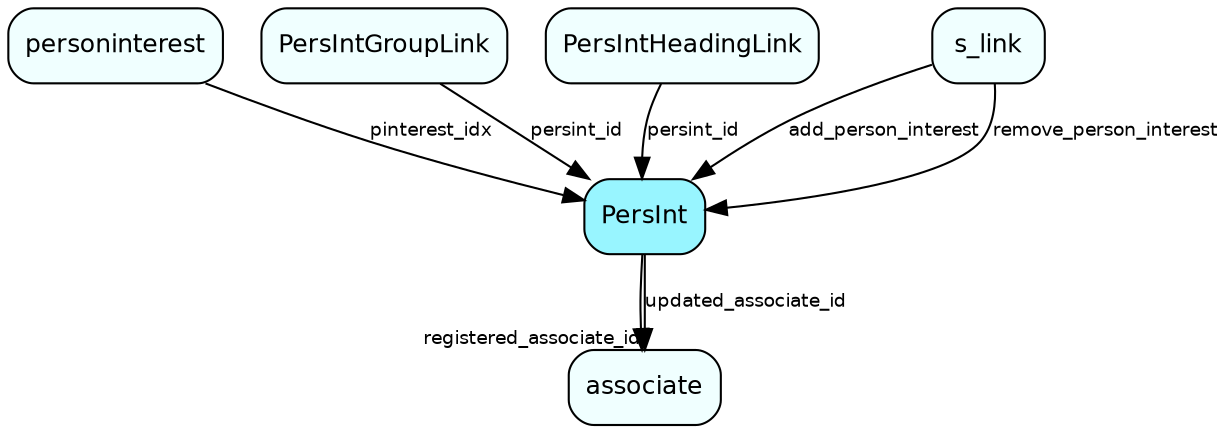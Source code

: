 digraph PersInt  {
node [shape = box style="rounded, filled" fontname = "Helvetica" fontsize = "12" ]
edge [fontname = "Helvetica" fontsize = "9"]

PersInt[fillcolor = "cadetblue1"]
associate[fillcolor = "azure1"]
personinterest[fillcolor = "azure1"]
PersIntGroupLink[fillcolor = "azure1"]
PersIntHeadingLink[fillcolor = "azure1"]
s_link[fillcolor = "azure1"]
PersInt -> associate [headlabel = "registered_associate_id"]
PersInt -> associate [label = "updated_associate_id"]
personinterest -> PersInt [label = "pinterest_idx"]
PersIntGroupLink -> PersInt [label = "persint_id"]
PersIntHeadingLink -> PersInt [label = "persint_id"]
s_link -> PersInt [label = "add_person_interest"]
s_link -> PersInt [label = "remove_person_interest"]
}
